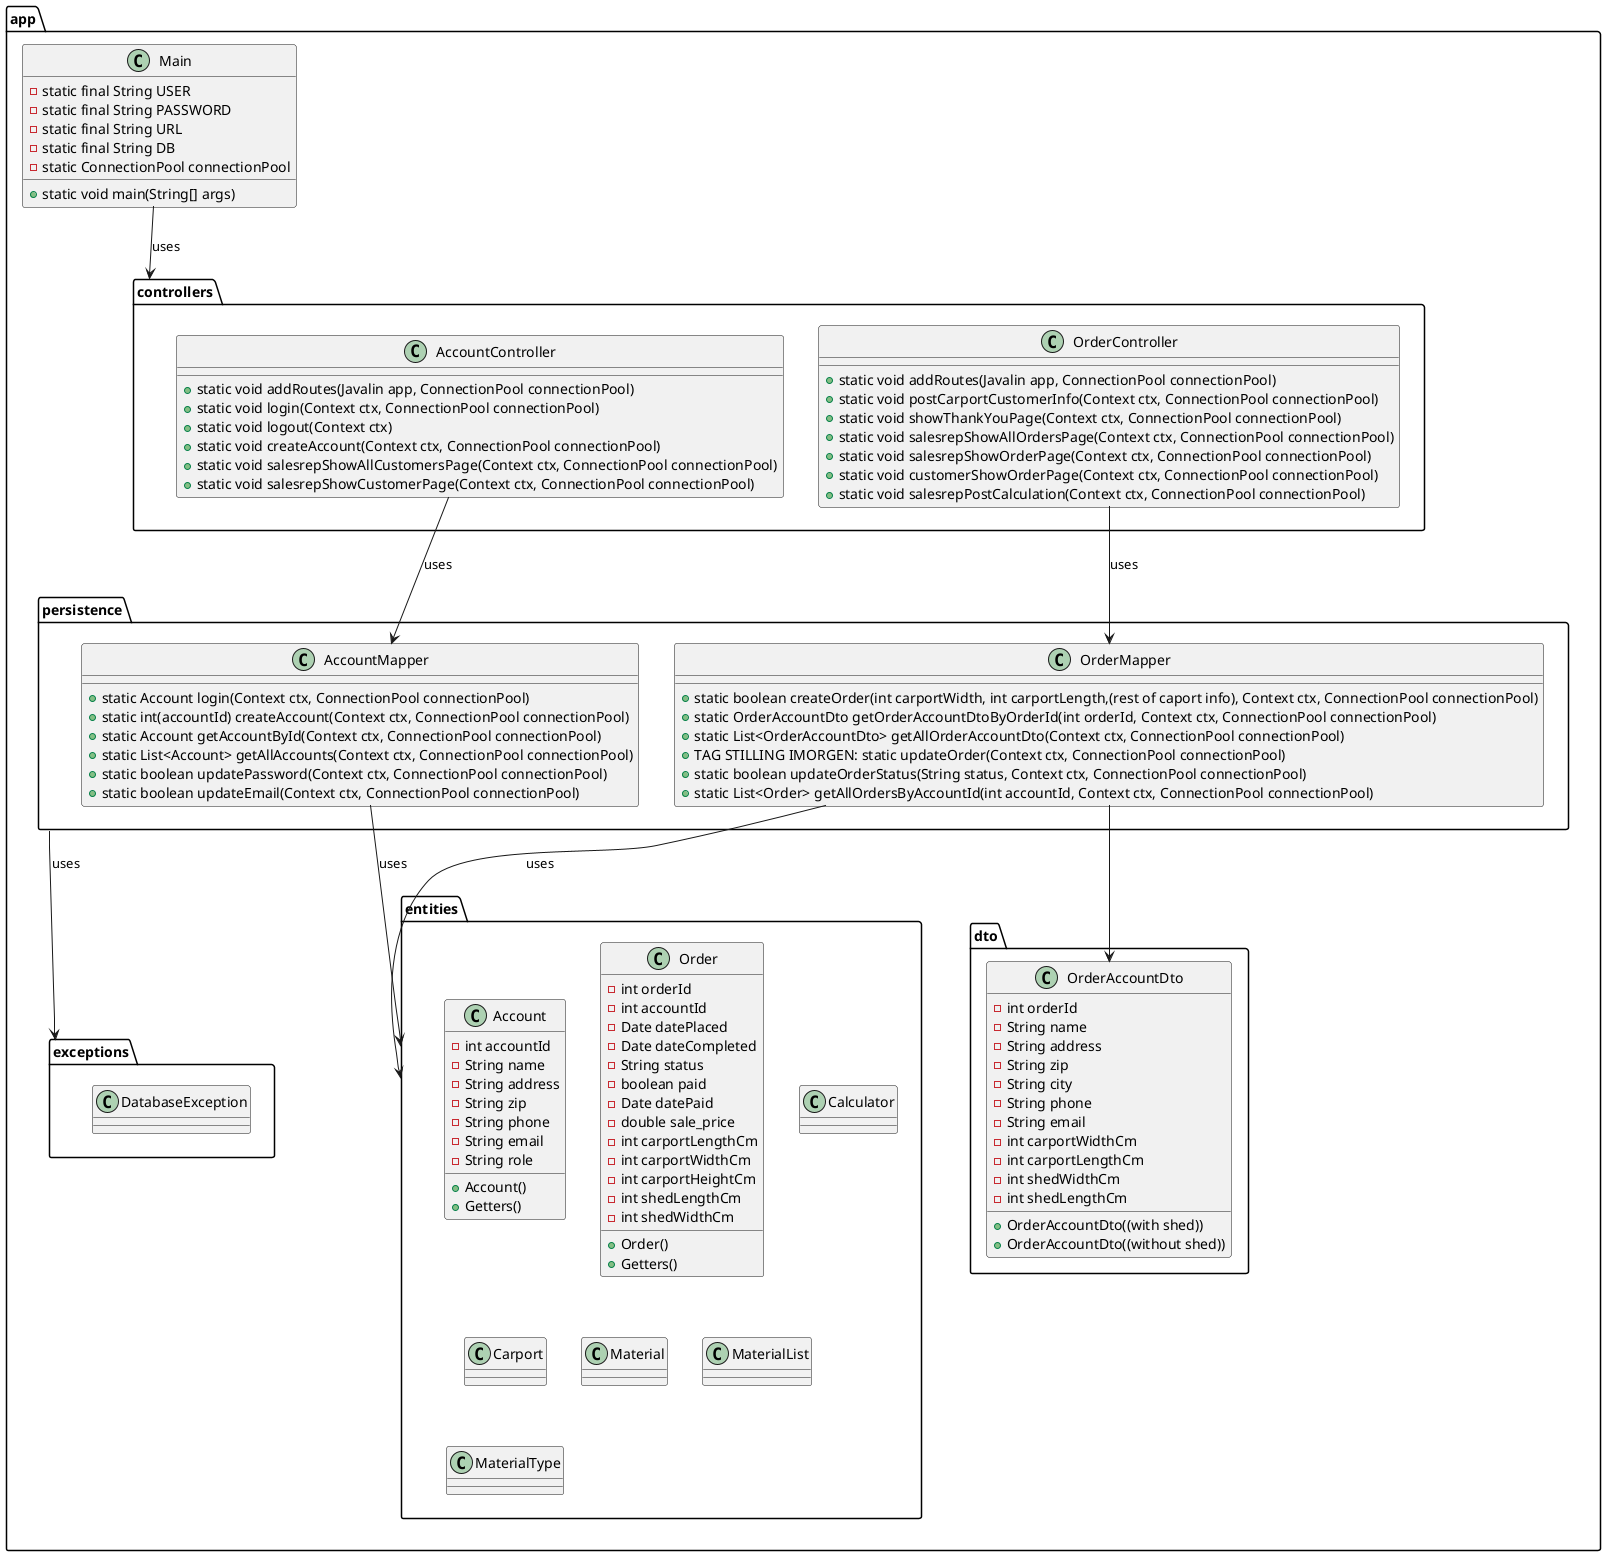 @startuml
package app {

  class Main {
    - static final String USER
    - static final String PASSWORD
    - static final String URL
    - static final String DB
    - static ConnectionPool connectionPool
    + static void main(String[] args)

  }


  package controllers {
    class AccountController{
    + static void addRoutes(Javalin app, ConnectionPool connectionPool)
    + static void login(Context ctx, ConnectionPool connectionPool)
    + static void logout(Context ctx)
    + static void createAccount(Context ctx, ConnectionPool connectionPool)
    + static void salesrepShowAllCustomersPage(Context ctx, ConnectionPool connectionPool)
    + static void salesrepShowCustomerPage(Context ctx, ConnectionPool connectionPool)


      }
    class OrderController{
    + static void addRoutes(Javalin app, ConnectionPool connectionPool)
    + static void postCarportCustomerInfo(Context ctx, ConnectionPool connectionPool)
    + static void showThankYouPage(Context ctx, ConnectionPool connectionPool)
    + static void salesrepShowAllOrdersPage(Context ctx, ConnectionPool connectionPool)
    + static void salesrepShowOrderPage(Context ctx, ConnectionPool connectionPool)
    + static void customerShowOrderPage(Context ctx, ConnectionPool connectionPool)
    + static void salesrepPostCalculation(Context ctx, ConnectionPool connectionPool)
    }
  }

  package persistence {
    class AccountMapper{
      + static Account login(Context ctx, ConnectionPool connectionPool)
      + static int(accountId) createAccount(Context ctx, ConnectionPool connectionPool)
      + static Account getAccountById(Context ctx, ConnectionPool connectionPool)
      + static List<Account> getAllAccounts(Context ctx, ConnectionPool connectionPool)
      + static boolean updatePassword(Context ctx, ConnectionPool connectionPool)
      + static boolean updateEmail(Context ctx, ConnectionPool connectionPool)
    }
    class OrderMapper{
    + static boolean createOrder(int carportWidth, int carportLength,(rest of caport info), Context ctx, ConnectionPool connectionPool)
    + static OrderAccountDto getOrderAccountDtoByOrderId(int orderId, Context ctx, ConnectionPool connectionPool)
    + static List<OrderAccountDto> getAllOrderAccountDto(Context ctx, ConnectionPool connectionPool)
    + TAG STILLING IMORGEN: static updateOrder(Context ctx, ConnectionPool connectionPool)
    + static boolean updateOrderStatus(String status, Context ctx, ConnectionPool connectionPool)
    + static List<Order> getAllOrdersByAccountId(int accountId, Context ctx, ConnectionPool connectionPool)
    }
  }

  package entities{
     class Account{
        - int accountId
        - String name
        - String address
        - String zip
        - String phone
        - String email
        - String role
        + Account()
        + Getters()
     }

     class Order {
             -int orderId
             -int accountId
             -Date datePlaced
             -Date dateCompleted
             -String status
             -boolean paid
             -Date datePaid
             -double sale_price
             -int carportLengthCm
             -int carportWidthCm
             -int carportHeightCm
             -int shedLengthCm
             -int shedWidthCm
             +Order()
             +Getters()
         }
'     class Orderlines {
'         - int orderNumber
'         - int cupcakeId
'         - int quantity
'         + OrderLines(int orderNumber, int cupcakeId, int quantity)
'         + int getOrderNumber()
'         + int getCupcakeId()
'         + int getQuantity()
'         + calculateSubtotal(Cupcake cupcake)
'         + toString()
'         }
     class Calculator{

     }
     class Carport{

     }
     class Material{

     }
     class MaterialList{

     }
     class MaterialType{

     }
  }

  package dto {

    class OrderAccountDto {
       - int orderId
       - String name
       - String address
       - String zip
       - String city
       - String phone
       - String email
       - int carportWidthCm
       - int carportLengthCm
       - int shedWidthCm
       - int shedLengthCm
       + OrderAccountDto((with shed))
       + OrderAccountDto((without shed))
       }

  }

  package exceptions {

  class DatabaseException{
  }

  }


    Main --> controllers : uses

    AccountController --> AccountMapper : uses
    OrderController --> OrderMapper : uses
    OrderMapper --> OrderAccountDto

    AccountMapper --> entities : uses
    OrderMapper --> entities : uses

    persistence -->  exceptions : uses


}
@enduml
